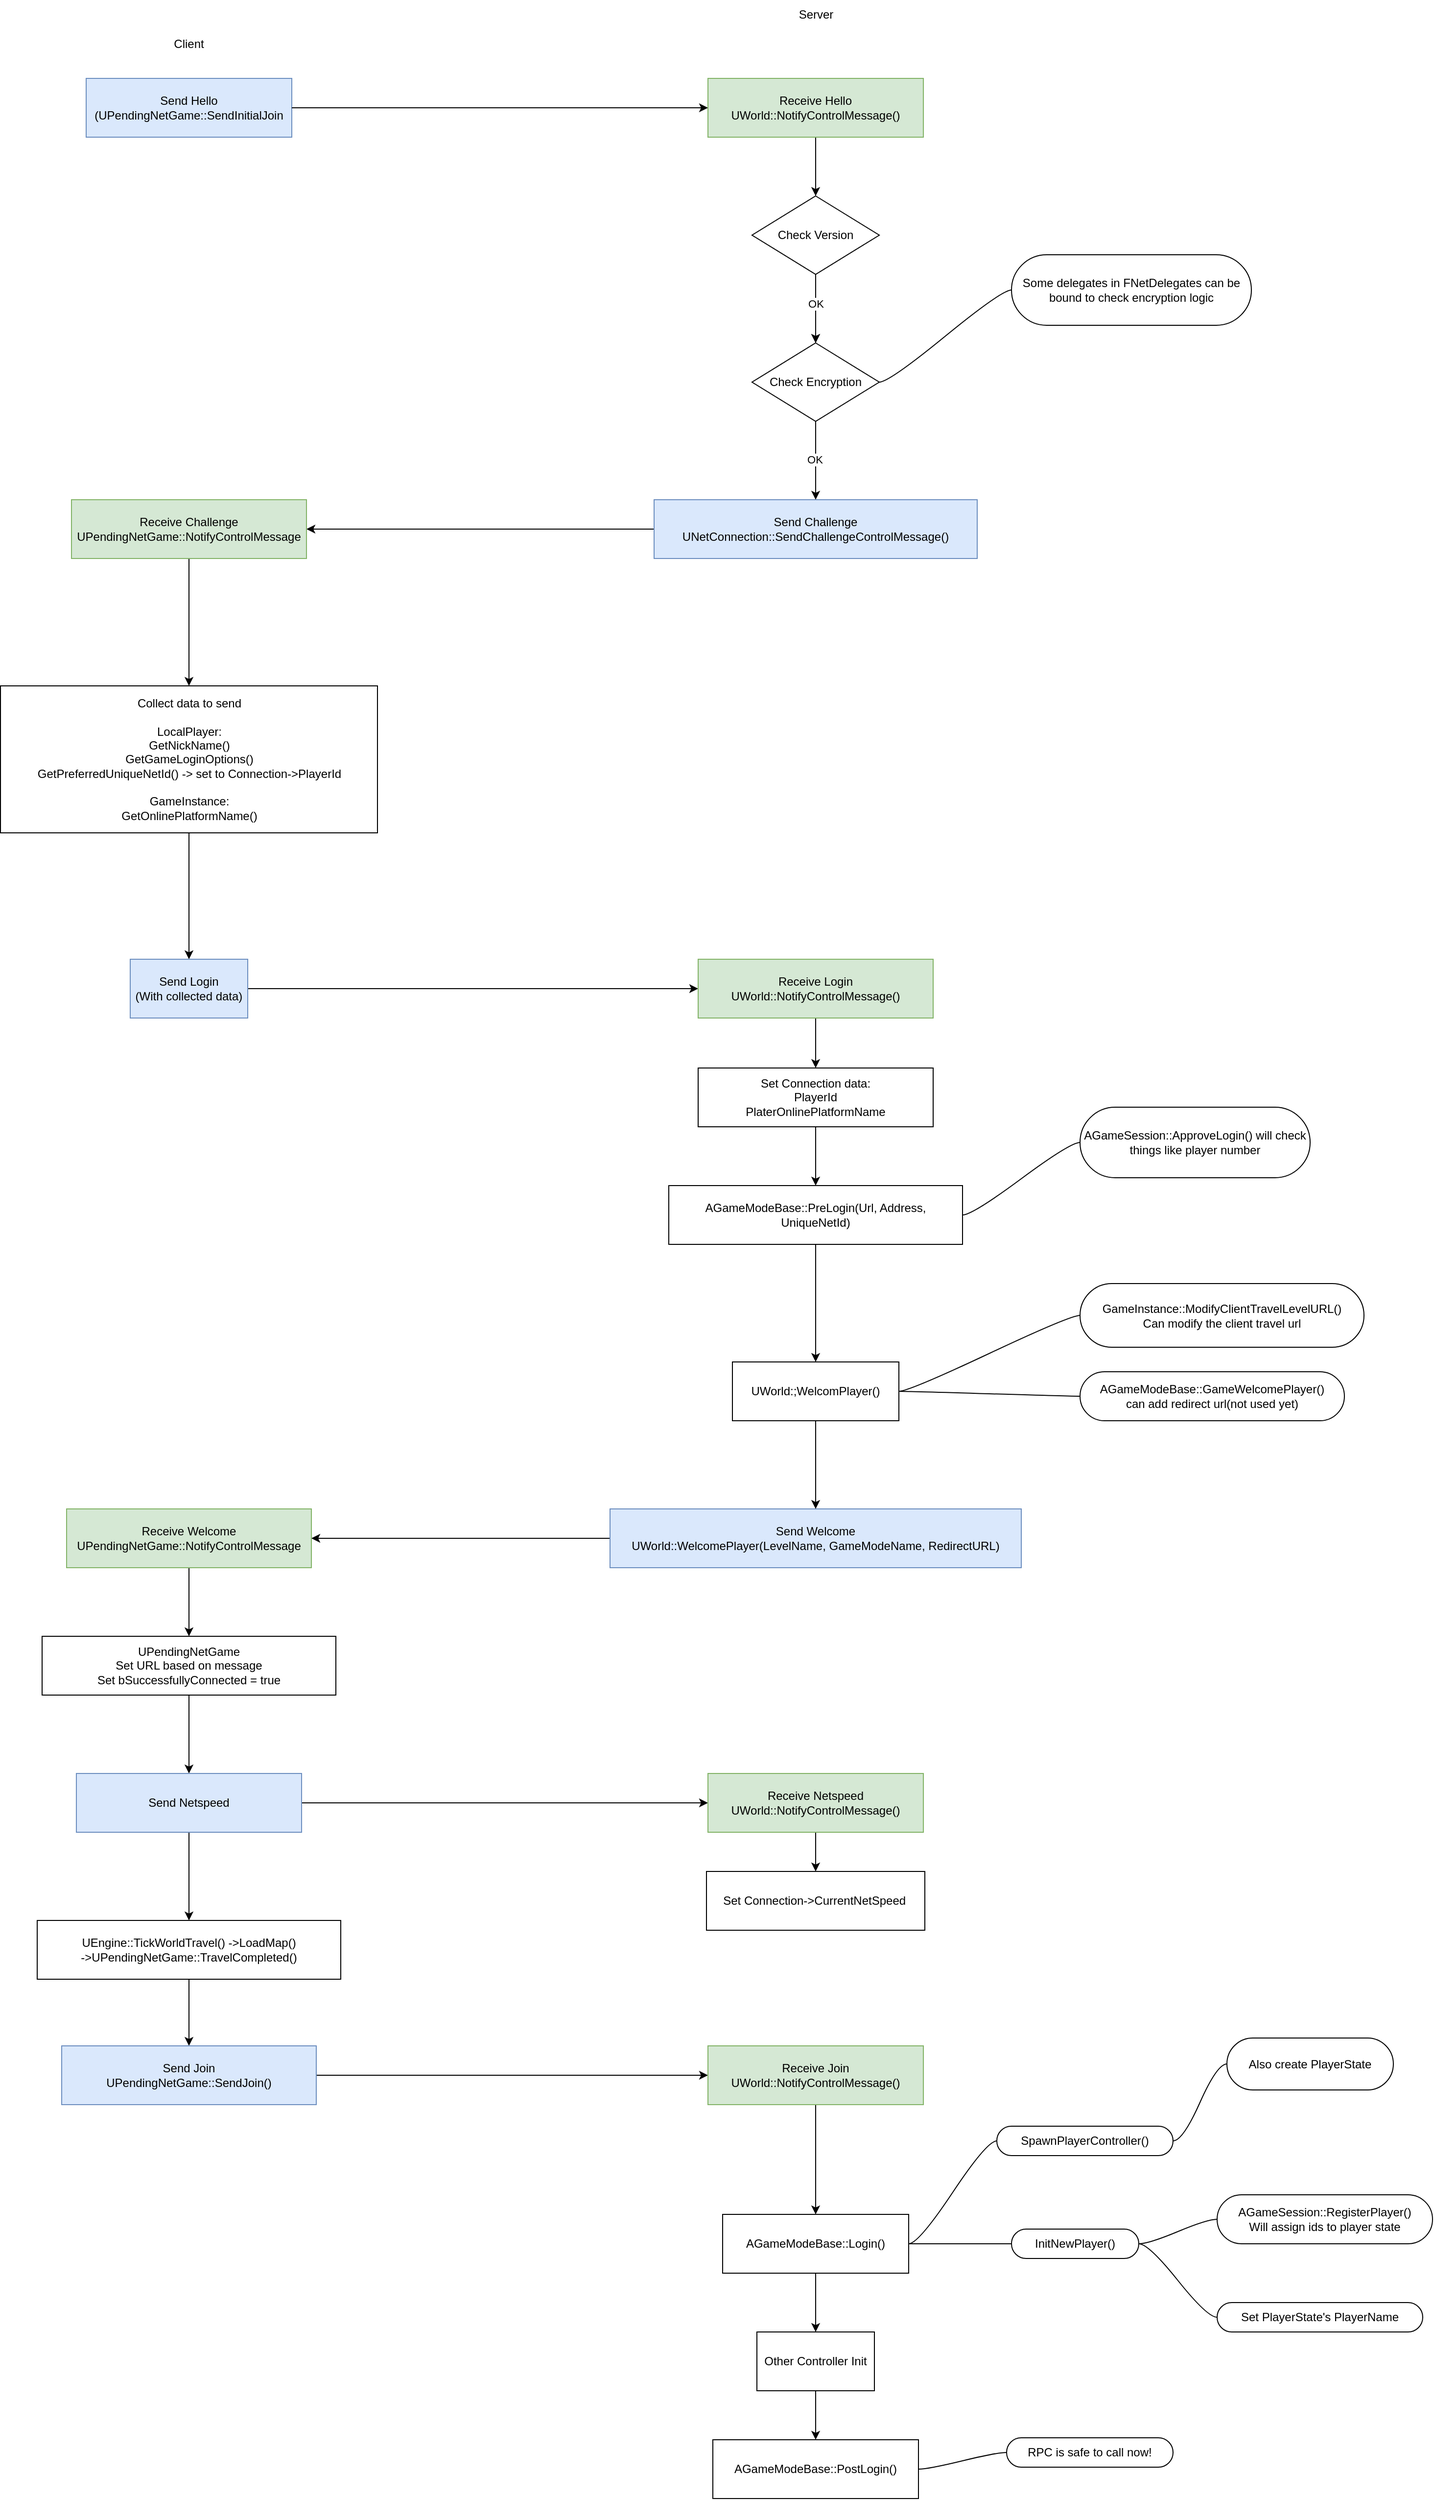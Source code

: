 <mxfile version="22.1.5" type="github">
  <diagram name="第 1 页" id="45hWRI977p0iXt-T-7tm">
    <mxGraphModel dx="2757" dy="1066" grid="1" gridSize="10" guides="1" tooltips="1" connect="1" arrows="1" fold="1" page="1" pageScale="1" pageWidth="827" pageHeight="1169" math="0" shadow="0">
      <root>
        <mxCell id="0" />
        <mxCell id="1" parent="0" />
        <mxCell id="PgV0q_a90_hvE49-VI4S-1" value="Send Hello&lt;br&gt;(UPendingNetGame::SendInitialJoin" style="rounded=0;whiteSpace=wrap;html=1;fillColor=#dae8fc;strokeColor=#6c8ebf;" parent="1" vertex="1">
          <mxGeometry x="5" y="270" width="210" height="60" as="geometry" />
        </mxCell>
        <mxCell id="PgV0q_a90_hvE49-VI4S-8" style="edgeStyle=orthogonalEdgeStyle;rounded=0;orthogonalLoop=1;jettySize=auto;html=1;entryX=0.5;entryY=0;entryDx=0;entryDy=0;" parent="1" source="PgV0q_a90_hvE49-VI4S-2" target="PgV0q_a90_hvE49-VI4S-7" edge="1">
          <mxGeometry relative="1" as="geometry" />
        </mxCell>
        <mxCell id="PgV0q_a90_hvE49-VI4S-2" value="Receive Hello&lt;br&gt;UWorld::NotifyControlMessage()" style="rounded=0;whiteSpace=wrap;html=1;fillColor=#d5e8d4;strokeColor=#82b366;" parent="1" vertex="1">
          <mxGeometry x="640" y="270" width="220" height="60" as="geometry" />
        </mxCell>
        <mxCell id="PgV0q_a90_hvE49-VI4S-3" value="Client&lt;br&gt;" style="text;html=1;strokeColor=none;fillColor=none;align=center;verticalAlign=middle;whiteSpace=wrap;rounded=0;" parent="1" vertex="1">
          <mxGeometry x="80" y="220" width="60" height="30" as="geometry" />
        </mxCell>
        <mxCell id="PgV0q_a90_hvE49-VI4S-4" value="Server&lt;br&gt;" style="text;html=1;align=center;verticalAlign=middle;resizable=0;points=[];autosize=1;strokeColor=none;fillColor=none;" parent="1" vertex="1">
          <mxGeometry x="720" y="190" width="60" height="30" as="geometry" />
        </mxCell>
        <mxCell id="PgV0q_a90_hvE49-VI4S-5" value="" style="endArrow=classic;html=1;rounded=0;entryX=0;entryY=0.5;entryDx=0;entryDy=0;exitX=1;exitY=0.5;exitDx=0;exitDy=0;" parent="1" source="PgV0q_a90_hvE49-VI4S-1" target="PgV0q_a90_hvE49-VI4S-2" edge="1">
          <mxGeometry width="50" height="50" relative="1" as="geometry">
            <mxPoint x="260" y="300" as="sourcePoint" />
            <mxPoint x="330" y="280" as="targetPoint" />
          </mxGeometry>
        </mxCell>
        <mxCell id="PgV0q_a90_hvE49-VI4S-26" style="edgeStyle=orthogonalEdgeStyle;rounded=0;orthogonalLoop=1;jettySize=auto;html=1;entryX=1;entryY=0.5;entryDx=0;entryDy=0;" parent="1" source="PgV0q_a90_hvE49-VI4S-6" target="PgV0q_a90_hvE49-VI4S-27" edge="1">
          <mxGeometry relative="1" as="geometry">
            <mxPoint x="200" y="730" as="targetPoint" />
          </mxGeometry>
        </mxCell>
        <mxCell id="PgV0q_a90_hvE49-VI4S-6" value="Send Challenge&lt;br&gt;UNetConnection::SendChallengeControlMessage()" style="rounded=0;whiteSpace=wrap;html=1;fillColor=#dae8fc;strokeColor=#6c8ebf;" parent="1" vertex="1">
          <mxGeometry x="585" y="700" width="330" height="60" as="geometry" />
        </mxCell>
        <mxCell id="PgV0q_a90_hvE49-VI4S-9" style="edgeStyle=orthogonalEdgeStyle;rounded=0;orthogonalLoop=1;jettySize=auto;html=1;entryX=0.5;entryY=0;entryDx=0;entryDy=0;" parent="1" source="PgV0q_a90_hvE49-VI4S-14" target="PgV0q_a90_hvE49-VI4S-6" edge="1">
          <mxGeometry relative="1" as="geometry" />
        </mxCell>
        <mxCell id="PgV0q_a90_hvE49-VI4S-19" value="OK" style="edgeLabel;html=1;align=center;verticalAlign=middle;resizable=0;points=[];" parent="PgV0q_a90_hvE49-VI4S-9" vertex="1" connectable="0">
          <mxGeometry x="-0.029" y="-1" relative="1" as="geometry">
            <mxPoint as="offset" />
          </mxGeometry>
        </mxCell>
        <mxCell id="PgV0q_a90_hvE49-VI4S-16" style="edgeStyle=orthogonalEdgeStyle;rounded=0;orthogonalLoop=1;jettySize=auto;html=1;entryX=0.5;entryY=0;entryDx=0;entryDy=0;" parent="1" source="PgV0q_a90_hvE49-VI4S-7" target="PgV0q_a90_hvE49-VI4S-14" edge="1">
          <mxGeometry relative="1" as="geometry" />
        </mxCell>
        <mxCell id="PgV0q_a90_hvE49-VI4S-7" value="Check Version" style="rhombus;whiteSpace=wrap;html=1;" parent="1" vertex="1">
          <mxGeometry x="685" y="390" width="130" height="80" as="geometry" />
        </mxCell>
        <mxCell id="PgV0q_a90_hvE49-VI4S-15" value="" style="edgeStyle=orthogonalEdgeStyle;rounded=0;orthogonalLoop=1;jettySize=auto;html=1;entryX=0.5;entryY=0;entryDx=0;entryDy=0;" parent="1" source="PgV0q_a90_hvE49-VI4S-7" target="PgV0q_a90_hvE49-VI4S-14" edge="1">
          <mxGeometry relative="1" as="geometry">
            <mxPoint x="750" y="470" as="sourcePoint" />
            <mxPoint x="750" y="690" as="targetPoint" />
          </mxGeometry>
        </mxCell>
        <mxCell id="PgV0q_a90_hvE49-VI4S-18" value="OK" style="edgeLabel;html=1;align=center;verticalAlign=middle;resizable=0;points=[];" parent="PgV0q_a90_hvE49-VI4S-15" vertex="1" connectable="0">
          <mxGeometry x="0.229" y="1" relative="1" as="geometry">
            <mxPoint x="-1" y="-13" as="offset" />
          </mxGeometry>
        </mxCell>
        <mxCell id="PgV0q_a90_hvE49-VI4S-14" value="Check Encryption" style="rhombus;whiteSpace=wrap;html=1;" parent="1" vertex="1">
          <mxGeometry x="685" y="540" width="130" height="80" as="geometry" />
        </mxCell>
        <mxCell id="PgV0q_a90_hvE49-VI4S-28" style="edgeStyle=orthogonalEdgeStyle;rounded=0;orthogonalLoop=1;jettySize=auto;html=1;entryX=0.5;entryY=0;entryDx=0;entryDy=0;" parent="1" source="PgV0q_a90_hvE49-VI4S-27" target="PgV0q_a90_hvE49-VI4S-29" edge="1">
          <mxGeometry relative="1" as="geometry">
            <mxPoint x="110" y="930" as="targetPoint" />
          </mxGeometry>
        </mxCell>
        <mxCell id="PgV0q_a90_hvE49-VI4S-27" value="Receive Challenge&lt;br&gt;UPendingNetGame::NotifyControlMessage" style="rounded=0;whiteSpace=wrap;html=1;fillColor=#d5e8d4;strokeColor=#82b366;" parent="1" vertex="1">
          <mxGeometry x="-10" y="700" width="240" height="60" as="geometry" />
        </mxCell>
        <mxCell id="PgV0q_a90_hvE49-VI4S-30" style="edgeStyle=orthogonalEdgeStyle;rounded=0;orthogonalLoop=1;jettySize=auto;html=1;entryX=0.5;entryY=0;entryDx=0;entryDy=0;" parent="1" source="PgV0q_a90_hvE49-VI4S-29" target="PgV0q_a90_hvE49-VI4S-31" edge="1">
          <mxGeometry relative="1" as="geometry">
            <mxPoint x="110" y="1190" as="targetPoint" />
          </mxGeometry>
        </mxCell>
        <mxCell id="PgV0q_a90_hvE49-VI4S-29" value="Collect data to send&lt;br&gt;&lt;br&gt;LocalPlayer:&lt;br&gt;GetNickName()&lt;br&gt;GetGameLoginOptions()&lt;br&gt;GetPreferredUniqueNetId() -&amp;gt; set to Connection-&amp;gt;PlayerId&lt;br&gt;&lt;br&gt;GameInstance:&lt;br&gt;GetOnlinePlatformName()" style="rounded=0;whiteSpace=wrap;html=1;" parent="1" vertex="1">
          <mxGeometry x="-82.5" y="890" width="385" height="150" as="geometry" />
        </mxCell>
        <mxCell id="PgV0q_a90_hvE49-VI4S-32" style="edgeStyle=orthogonalEdgeStyle;rounded=0;orthogonalLoop=1;jettySize=auto;html=1;entryX=0;entryY=0.5;entryDx=0;entryDy=0;" parent="1" source="PgV0q_a90_hvE49-VI4S-31" target="PgV0q_a90_hvE49-VI4S-33" edge="1">
          <mxGeometry relative="1" as="geometry">
            <mxPoint x="650" y="1199" as="targetPoint" />
          </mxGeometry>
        </mxCell>
        <mxCell id="PgV0q_a90_hvE49-VI4S-31" value="Send Login&lt;br&gt;(With collected data)" style="rounded=0;whiteSpace=wrap;html=1;fillColor=#dae8fc;strokeColor=#6c8ebf;" parent="1" vertex="1">
          <mxGeometry x="50" y="1169" width="120" height="60" as="geometry" />
        </mxCell>
        <mxCell id="PgV0q_a90_hvE49-VI4S-34" style="edgeStyle=orthogonalEdgeStyle;rounded=0;orthogonalLoop=1;jettySize=auto;html=1;entryX=0.5;entryY=0;entryDx=0;entryDy=0;" parent="1" source="PgV0q_a90_hvE49-VI4S-33" target="PgV0q_a90_hvE49-VI4S-35" edge="1">
          <mxGeometry relative="1" as="geometry">
            <mxPoint x="750" y="1320" as="targetPoint" />
          </mxGeometry>
        </mxCell>
        <mxCell id="PgV0q_a90_hvE49-VI4S-33" value="Receive Login&lt;br&gt;UWorld::NotifyControlMessage()" style="whiteSpace=wrap;html=1;fillColor=#d5e8d4;strokeColor=#82b366;" parent="1" vertex="1">
          <mxGeometry x="630" y="1169" width="240" height="60" as="geometry" />
        </mxCell>
        <mxCell id="PgV0q_a90_hvE49-VI4S-38" style="edgeStyle=orthogonalEdgeStyle;rounded=0;orthogonalLoop=1;jettySize=auto;html=1;entryX=0.5;entryY=0;entryDx=0;entryDy=0;" parent="1" source="PgV0q_a90_hvE49-VI4S-35" target="PgV0q_a90_hvE49-VI4S-37" edge="1">
          <mxGeometry relative="1" as="geometry" />
        </mxCell>
        <mxCell id="PgV0q_a90_hvE49-VI4S-35" value="Set Connection data:&lt;br&gt;PlayerId&lt;br&gt;PlaterOnlinePlatformName&lt;br&gt;" style="whiteSpace=wrap;html=1;" parent="1" vertex="1">
          <mxGeometry x="630" y="1280" width="240" height="60" as="geometry" />
        </mxCell>
        <mxCell id="TGgTCEU2_xpwJaXPCkcR-29" style="edgeStyle=orthogonalEdgeStyle;rounded=0;orthogonalLoop=1;jettySize=auto;html=1;entryX=0.5;entryY=0;entryDx=0;entryDy=0;" edge="1" parent="1" source="PgV0q_a90_hvE49-VI4S-37" target="TGgTCEU2_xpwJaXPCkcR-27">
          <mxGeometry relative="1" as="geometry" />
        </mxCell>
        <mxCell id="PgV0q_a90_hvE49-VI4S-37" value="AGameModeBase::PreLogin(Url, Address, UniqueNetId)" style="whiteSpace=wrap;html=1;" parent="1" vertex="1">
          <mxGeometry x="600" y="1400" width="300" height="60" as="geometry" />
        </mxCell>
        <mxCell id="PgV0q_a90_hvE49-VI4S-45" style="edgeStyle=orthogonalEdgeStyle;rounded=0;orthogonalLoop=1;jettySize=auto;html=1;entryX=1;entryY=0.5;entryDx=0;entryDy=0;" parent="1" source="PgV0q_a90_hvE49-VI4S-40" target="PgV0q_a90_hvE49-VI4S-46" edge="1">
          <mxGeometry relative="1" as="geometry">
            <mxPoint x="220" y="1760" as="targetPoint" />
          </mxGeometry>
        </mxCell>
        <mxCell id="PgV0q_a90_hvE49-VI4S-40" value="Send Welcome&lt;br&gt;UWorld::WelcomePlayer(LevelName, GameModeName, RedirectURL)" style="whiteSpace=wrap;html=1;fillColor=#dae8fc;strokeColor=#6c8ebf;" parent="1" vertex="1">
          <mxGeometry x="540" y="1730" width="420" height="60" as="geometry" />
        </mxCell>
        <mxCell id="PgV0q_a90_hvE49-VI4S-47" style="edgeStyle=orthogonalEdgeStyle;rounded=0;orthogonalLoop=1;jettySize=auto;html=1;entryX=0.5;entryY=0;entryDx=0;entryDy=0;" parent="1" source="PgV0q_a90_hvE49-VI4S-46" target="PgV0q_a90_hvE49-VI4S-48" edge="1">
          <mxGeometry relative="1" as="geometry">
            <mxPoint x="120" y="1880" as="targetPoint" />
          </mxGeometry>
        </mxCell>
        <mxCell id="PgV0q_a90_hvE49-VI4S-46" value="Receive Welcome&lt;br&gt;UPendingNetGame::NotifyControlMessage" style="whiteSpace=wrap;html=1;fillColor=#d5e8d4;strokeColor=#82b366;" parent="1" vertex="1">
          <mxGeometry x="-15" y="1730" width="250" height="60" as="geometry" />
        </mxCell>
        <mxCell id="PgV0q_a90_hvE49-VI4S-49" style="edgeStyle=orthogonalEdgeStyle;rounded=0;orthogonalLoop=1;jettySize=auto;html=1;entryX=0.5;entryY=0;entryDx=0;entryDy=0;" parent="1" source="PgV0q_a90_hvE49-VI4S-48" target="PgV0q_a90_hvE49-VI4S-51" edge="1">
          <mxGeometry relative="1" as="geometry">
            <mxPoint x="110" y="1980" as="targetPoint" />
          </mxGeometry>
        </mxCell>
        <mxCell id="PgV0q_a90_hvE49-VI4S-48" value="UPendingNetGame&lt;br&gt;Set URL based on message&lt;br&gt;Set&amp;nbsp;bSuccessfullyConnected = true" style="whiteSpace=wrap;html=1;" parent="1" vertex="1">
          <mxGeometry x="-40" y="1860" width="300" height="60" as="geometry" />
        </mxCell>
        <mxCell id="PgV0q_a90_hvE49-VI4S-53" style="edgeStyle=orthogonalEdgeStyle;rounded=0;orthogonalLoop=1;jettySize=auto;html=1;entryX=0.5;entryY=0;entryDx=0;entryDy=0;" parent="1" source="PgV0q_a90_hvE49-VI4S-50" target="PgV0q_a90_hvE49-VI4S-54" edge="1">
          <mxGeometry relative="1" as="geometry">
            <mxPoint x="110" y="2290" as="targetPoint" />
          </mxGeometry>
        </mxCell>
        <mxCell id="PgV0q_a90_hvE49-VI4S-50" value="UEngine::TickWorldTravel() -&amp;gt;LoadMap()&lt;br&gt;-&amp;gt;UPendingNetGame::TravelCompleted()" style="whiteSpace=wrap;html=1;" parent="1" vertex="1">
          <mxGeometry x="-45" y="2150" width="310" height="60" as="geometry" />
        </mxCell>
        <mxCell id="PgV0q_a90_hvE49-VI4S-52" style="edgeStyle=orthogonalEdgeStyle;rounded=0;orthogonalLoop=1;jettySize=auto;html=1;entryX=0.5;entryY=0;entryDx=0;entryDy=0;" parent="1" source="PgV0q_a90_hvE49-VI4S-51" target="PgV0q_a90_hvE49-VI4S-50" edge="1">
          <mxGeometry relative="1" as="geometry" />
        </mxCell>
        <mxCell id="PgV0q_a90_hvE49-VI4S-55" style="edgeStyle=orthogonalEdgeStyle;rounded=0;orthogonalLoop=1;jettySize=auto;html=1;entryX=0;entryY=0.5;entryDx=0;entryDy=0;" parent="1" source="PgV0q_a90_hvE49-VI4S-51" target="PgV0q_a90_hvE49-VI4S-56" edge="1">
          <mxGeometry relative="1" as="geometry">
            <mxPoint x="560" y="2030" as="targetPoint" />
          </mxGeometry>
        </mxCell>
        <mxCell id="PgV0q_a90_hvE49-VI4S-51" value="Send Netspeed" style="whiteSpace=wrap;html=1;fillColor=#dae8fc;strokeColor=#6c8ebf;" parent="1" vertex="1">
          <mxGeometry x="-5" y="2000" width="230" height="60" as="geometry" />
        </mxCell>
        <mxCell id="PgV0q_a90_hvE49-VI4S-61" style="edgeStyle=orthogonalEdgeStyle;rounded=0;orthogonalLoop=1;jettySize=auto;html=1;entryX=0;entryY=0.5;entryDx=0;entryDy=0;" parent="1" source="PgV0q_a90_hvE49-VI4S-54" target="PgV0q_a90_hvE49-VI4S-60" edge="1">
          <mxGeometry relative="1" as="geometry" />
        </mxCell>
        <mxCell id="PgV0q_a90_hvE49-VI4S-54" value="Send Join&lt;br&gt;UPendingNetGame::SendJoin()" style="whiteSpace=wrap;html=1;fillColor=#dae8fc;strokeColor=#6c8ebf;" parent="1" vertex="1">
          <mxGeometry x="-20" y="2278" width="260" height="60" as="geometry" />
        </mxCell>
        <mxCell id="PgV0q_a90_hvE49-VI4S-57" style="edgeStyle=orthogonalEdgeStyle;rounded=0;orthogonalLoop=1;jettySize=auto;html=1;entryX=0.5;entryY=0;entryDx=0;entryDy=0;" parent="1" source="PgV0q_a90_hvE49-VI4S-56" target="PgV0q_a90_hvE49-VI4S-58" edge="1">
          <mxGeometry relative="1" as="geometry">
            <mxPoint x="750" y="2100" as="targetPoint" />
          </mxGeometry>
        </mxCell>
        <mxCell id="PgV0q_a90_hvE49-VI4S-56" value="Receive Netspeed&lt;br&gt;UWorld::NotifyControlMessage()" style="whiteSpace=wrap;html=1;fillColor=#d5e8d4;strokeColor=#82b366;" parent="1" vertex="1">
          <mxGeometry x="640" y="2000" width="220" height="60" as="geometry" />
        </mxCell>
        <mxCell id="PgV0q_a90_hvE49-VI4S-58" value="Set&amp;nbsp;Connection-&amp;gt;CurrentNetSpeed&amp;nbsp;" style="whiteSpace=wrap;html=1;" parent="1" vertex="1">
          <mxGeometry x="638.5" y="2100" width="223" height="60" as="geometry" />
        </mxCell>
        <mxCell id="TGgTCEU2_xpwJaXPCkcR-1" style="edgeStyle=orthogonalEdgeStyle;rounded=0;orthogonalLoop=1;jettySize=auto;html=1;entryX=0.5;entryY=0;entryDx=0;entryDy=0;" edge="1" parent="1" source="PgV0q_a90_hvE49-VI4S-60" target="TGgTCEU2_xpwJaXPCkcR-2">
          <mxGeometry relative="1" as="geometry">
            <mxPoint x="750" y="2420" as="targetPoint" />
          </mxGeometry>
        </mxCell>
        <mxCell id="PgV0q_a90_hvE49-VI4S-60" value="Receive Join&lt;br&gt;UWorld::NotifyControlMessage()" style="whiteSpace=wrap;html=1;fillColor=#d5e8d4;strokeColor=#82b366;" parent="1" vertex="1">
          <mxGeometry x="640" y="2278" width="220" height="60" as="geometry" />
        </mxCell>
        <mxCell id="TGgTCEU2_xpwJaXPCkcR-19" style="edgeStyle=orthogonalEdgeStyle;rounded=0;orthogonalLoop=1;jettySize=auto;html=1;entryX=0.5;entryY=0;entryDx=0;entryDy=0;" edge="1" parent="1" source="TGgTCEU2_xpwJaXPCkcR-2" target="TGgTCEU2_xpwJaXPCkcR-20">
          <mxGeometry relative="1" as="geometry">
            <mxPoint x="750" y="2560" as="targetPoint" />
          </mxGeometry>
        </mxCell>
        <mxCell id="TGgTCEU2_xpwJaXPCkcR-2" value="AGameModeBase::Login()" style="whiteSpace=wrap;html=1;" vertex="1" parent="1">
          <mxGeometry x="655" y="2450" width="190" height="60" as="geometry" />
        </mxCell>
        <mxCell id="TGgTCEU2_xpwJaXPCkcR-3" value="SpawnPlayerController()" style="whiteSpace=wrap;html=1;rounded=1;arcSize=50;align=center;verticalAlign=middle;strokeWidth=1;autosize=1;spacing=4;treeFolding=1;treeMoving=1;newEdgeStyle={&quot;edgeStyle&quot;:&quot;entityRelationEdgeStyle&quot;,&quot;startArrow&quot;:&quot;none&quot;,&quot;endArrow&quot;:&quot;none&quot;,&quot;segment&quot;:10,&quot;curved&quot;:1,&quot;sourcePerimeterSpacing&quot;:0,&quot;targetPerimeterSpacing&quot;:0};" vertex="1" parent="1">
          <mxGeometry x="935" y="2360" width="180" height="30" as="geometry" />
        </mxCell>
        <mxCell id="TGgTCEU2_xpwJaXPCkcR-4" value="" style="edgeStyle=entityRelationEdgeStyle;startArrow=none;endArrow=none;segment=10;curved=1;sourcePerimeterSpacing=0;targetPerimeterSpacing=0;rounded=0;exitX=1;exitY=0.5;exitDx=0;exitDy=0;" edge="1" target="TGgTCEU2_xpwJaXPCkcR-3" parent="1" source="TGgTCEU2_xpwJaXPCkcR-2">
          <mxGeometry relative="1" as="geometry">
            <mxPoint x="940" y="2490" as="sourcePoint" />
            <Array as="points">
              <mxPoint x="880" y="2480" />
            </Array>
          </mxGeometry>
        </mxCell>
        <mxCell id="TGgTCEU2_xpwJaXPCkcR-6" value="Some delegates in FNetDelegates can be bound to check encryption logic" style="whiteSpace=wrap;html=1;rounded=1;arcSize=50;align=center;verticalAlign=middle;strokeWidth=1;autosize=1;spacing=4;treeFolding=1;treeMoving=1;newEdgeStyle={&quot;edgeStyle&quot;:&quot;entityRelationEdgeStyle&quot;,&quot;startArrow&quot;:&quot;none&quot;,&quot;endArrow&quot;:&quot;none&quot;,&quot;segment&quot;:10,&quot;curved&quot;:1,&quot;sourcePerimeterSpacing&quot;:0,&quot;targetPerimeterSpacing&quot;:0};" vertex="1" parent="1">
          <mxGeometry x="950" y="450" width="245" height="72" as="geometry" />
        </mxCell>
        <mxCell id="TGgTCEU2_xpwJaXPCkcR-7" value="" style="edgeStyle=entityRelationEdgeStyle;startArrow=none;endArrow=none;segment=10;curved=1;sourcePerimeterSpacing=0;targetPerimeterSpacing=0;rounded=0;exitX=1;exitY=0.5;exitDx=0;exitDy=0;" edge="1" target="TGgTCEU2_xpwJaXPCkcR-6" parent="1" source="PgV0q_a90_hvE49-VI4S-14">
          <mxGeometry relative="1" as="geometry">
            <mxPoint x="1020" y="484" as="sourcePoint" />
          </mxGeometry>
        </mxCell>
        <mxCell id="TGgTCEU2_xpwJaXPCkcR-8" value="InitNewPlayer()" style="whiteSpace=wrap;html=1;rounded=1;arcSize=50;align=center;verticalAlign=middle;strokeWidth=1;autosize=1;spacing=4;treeFolding=1;treeMoving=1;newEdgeStyle={&quot;edgeStyle&quot;:&quot;entityRelationEdgeStyle&quot;,&quot;startArrow&quot;:&quot;none&quot;,&quot;endArrow&quot;:&quot;none&quot;,&quot;segment&quot;:10,&quot;curved&quot;:1,&quot;sourcePerimeterSpacing&quot;:0,&quot;targetPerimeterSpacing&quot;:0};" vertex="1" parent="1">
          <mxGeometry x="950" y="2465" width="130" height="30" as="geometry" />
        </mxCell>
        <mxCell id="TGgTCEU2_xpwJaXPCkcR-9" value="" style="edgeStyle=entityRelationEdgeStyle;startArrow=none;endArrow=none;segment=10;curved=1;sourcePerimeterSpacing=0;targetPerimeterSpacing=0;rounded=0;exitX=1;exitY=0.5;exitDx=0;exitDy=0;" edge="1" target="TGgTCEU2_xpwJaXPCkcR-8" parent="1" source="TGgTCEU2_xpwJaXPCkcR-2">
          <mxGeometry relative="1" as="geometry">
            <mxPoint x="980" y="2480" as="sourcePoint" />
          </mxGeometry>
        </mxCell>
        <mxCell id="TGgTCEU2_xpwJaXPCkcR-10" value="AGameSession::RegisterPlayer()&lt;br&gt;Will assign ids to player state" style="whiteSpace=wrap;html=1;rounded=1;arcSize=50;align=center;verticalAlign=middle;strokeWidth=1;autosize=1;spacing=4;treeFolding=1;treeMoving=1;newEdgeStyle={&quot;edgeStyle&quot;:&quot;entityRelationEdgeStyle&quot;,&quot;startArrow&quot;:&quot;none&quot;,&quot;endArrow&quot;:&quot;none&quot;,&quot;segment&quot;:10,&quot;curved&quot;:1,&quot;sourcePerimeterSpacing&quot;:0,&quot;targetPerimeterSpacing&quot;:0};" vertex="1" parent="1">
          <mxGeometry x="1160" y="2430" width="220" height="50" as="geometry" />
        </mxCell>
        <mxCell id="TGgTCEU2_xpwJaXPCkcR-11" value="" style="edgeStyle=entityRelationEdgeStyle;startArrow=none;endArrow=none;segment=10;curved=1;sourcePerimeterSpacing=0;targetPerimeterSpacing=0;rounded=0;exitX=1;exitY=0.5;exitDx=0;exitDy=0;" edge="1" target="TGgTCEU2_xpwJaXPCkcR-10" parent="1" source="TGgTCEU2_xpwJaXPCkcR-8">
          <mxGeometry relative="1" as="geometry">
            <mxPoint x="1155" y="2464" as="sourcePoint" />
          </mxGeometry>
        </mxCell>
        <mxCell id="TGgTCEU2_xpwJaXPCkcR-13" value="Also create PlayerState" style="whiteSpace=wrap;html=1;rounded=1;arcSize=50;align=center;verticalAlign=middle;strokeWidth=1;autosize=1;spacing=4;treeFolding=1;treeMoving=1;newEdgeStyle={&quot;edgeStyle&quot;:&quot;entityRelationEdgeStyle&quot;,&quot;startArrow&quot;:&quot;none&quot;,&quot;endArrow&quot;:&quot;none&quot;,&quot;segment&quot;:10,&quot;curved&quot;:1,&quot;sourcePerimeterSpacing&quot;:0,&quot;targetPerimeterSpacing&quot;:0};" vertex="1" parent="1">
          <mxGeometry x="1170" y="2270" width="170" height="53" as="geometry" />
        </mxCell>
        <mxCell id="TGgTCEU2_xpwJaXPCkcR-14" value="" style="edgeStyle=entityRelationEdgeStyle;startArrow=none;endArrow=none;segment=10;curved=1;sourcePerimeterSpacing=0;targetPerimeterSpacing=0;rounded=0;exitX=1;exitY=0.5;exitDx=0;exitDy=0;" edge="1" target="TGgTCEU2_xpwJaXPCkcR-13" parent="1" source="TGgTCEU2_xpwJaXPCkcR-3">
          <mxGeometry relative="1" as="geometry">
            <mxPoint x="1165" y="2335" as="sourcePoint" />
            <Array as="points">
              <mxPoint x="1120" y="2380" />
            </Array>
          </mxGeometry>
        </mxCell>
        <mxCell id="TGgTCEU2_xpwJaXPCkcR-15" value="Set PlayerState&#39;s PlayerName" style="whiteSpace=wrap;html=1;rounded=1;arcSize=50;align=center;verticalAlign=middle;strokeWidth=1;autosize=1;spacing=4;treeFolding=1;treeMoving=1;newEdgeStyle={&quot;edgeStyle&quot;:&quot;entityRelationEdgeStyle&quot;,&quot;startArrow&quot;:&quot;none&quot;,&quot;endArrow&quot;:&quot;none&quot;,&quot;segment&quot;:10,&quot;curved&quot;:1,&quot;sourcePerimeterSpacing&quot;:0,&quot;targetPerimeterSpacing&quot;:0};" vertex="1" parent="1">
          <mxGeometry x="1160" y="2540" width="210" height="30" as="geometry" />
        </mxCell>
        <mxCell id="TGgTCEU2_xpwJaXPCkcR-16" value="" style="edgeStyle=entityRelationEdgeStyle;startArrow=none;endArrow=none;segment=10;curved=1;sourcePerimeterSpacing=0;targetPerimeterSpacing=0;rounded=0;exitX=1;exitY=0.5;exitDx=0;exitDy=0;" edge="1" target="TGgTCEU2_xpwJaXPCkcR-15" parent="1" source="TGgTCEU2_xpwJaXPCkcR-8">
          <mxGeometry relative="1" as="geometry">
            <mxPoint x="1175" y="2570" as="sourcePoint" />
            <Array as="points">
              <mxPoint x="1090" y="2480" />
              <mxPoint x="1080" y="2480" />
            </Array>
          </mxGeometry>
        </mxCell>
        <mxCell id="TGgTCEU2_xpwJaXPCkcR-22" style="edgeStyle=orthogonalEdgeStyle;rounded=0;orthogonalLoop=1;jettySize=auto;html=1;entryX=0.5;entryY=0;entryDx=0;entryDy=0;" edge="1" parent="1" source="TGgTCEU2_xpwJaXPCkcR-20" target="TGgTCEU2_xpwJaXPCkcR-21">
          <mxGeometry relative="1" as="geometry" />
        </mxCell>
        <mxCell id="TGgTCEU2_xpwJaXPCkcR-20" value="Other Controller Init" style="whiteSpace=wrap;html=1;" vertex="1" parent="1">
          <mxGeometry x="690" y="2570" width="120" height="60" as="geometry" />
        </mxCell>
        <mxCell id="TGgTCEU2_xpwJaXPCkcR-21" value="AGameModeBase::PostLogin()" style="whiteSpace=wrap;html=1;" vertex="1" parent="1">
          <mxGeometry x="645" y="2680" width="210" height="60" as="geometry" />
        </mxCell>
        <mxCell id="TGgTCEU2_xpwJaXPCkcR-23" value="RPC is safe to call now!" style="whiteSpace=wrap;html=1;rounded=1;arcSize=50;align=center;verticalAlign=middle;strokeWidth=1;autosize=1;spacing=4;treeFolding=1;treeMoving=1;newEdgeStyle={&quot;edgeStyle&quot;:&quot;entityRelationEdgeStyle&quot;,&quot;startArrow&quot;:&quot;none&quot;,&quot;endArrow&quot;:&quot;none&quot;,&quot;segment&quot;:10,&quot;curved&quot;:1,&quot;sourcePerimeterSpacing&quot;:0,&quot;targetPerimeterSpacing&quot;:0};" vertex="1" parent="1">
          <mxGeometry x="945" y="2678" width="170" height="30" as="geometry" />
        </mxCell>
        <mxCell id="TGgTCEU2_xpwJaXPCkcR-24" value="" style="edgeStyle=entityRelationEdgeStyle;startArrow=none;endArrow=none;segment=10;curved=1;sourcePerimeterSpacing=0;targetPerimeterSpacing=0;rounded=0;exitX=1;exitY=0.5;exitDx=0;exitDy=0;" edge="1" target="TGgTCEU2_xpwJaXPCkcR-23" parent="1" source="TGgTCEU2_xpwJaXPCkcR-21">
          <mxGeometry relative="1" as="geometry">
            <mxPoint x="950" y="2720" as="sourcePoint" />
          </mxGeometry>
        </mxCell>
        <mxCell id="TGgTCEU2_xpwJaXPCkcR-25" value="AGameSession::ApproveLogin() will check things like player number" style="whiteSpace=wrap;html=1;rounded=1;arcSize=50;align=center;verticalAlign=middle;strokeWidth=1;autosize=1;spacing=4;treeFolding=1;treeMoving=1;newEdgeStyle={&quot;edgeStyle&quot;:&quot;entityRelationEdgeStyle&quot;,&quot;startArrow&quot;:&quot;none&quot;,&quot;endArrow&quot;:&quot;none&quot;,&quot;segment&quot;:10,&quot;curved&quot;:1,&quot;sourcePerimeterSpacing&quot;:0,&quot;targetPerimeterSpacing&quot;:0};" vertex="1" parent="1">
          <mxGeometry x="1020" y="1320" width="235" height="72" as="geometry" />
        </mxCell>
        <mxCell id="TGgTCEU2_xpwJaXPCkcR-26" value="" style="edgeStyle=entityRelationEdgeStyle;startArrow=none;endArrow=none;segment=10;curved=1;sourcePerimeterSpacing=0;targetPerimeterSpacing=0;rounded=0;exitX=1;exitY=0.5;exitDx=0;exitDy=0;" edge="1" target="TGgTCEU2_xpwJaXPCkcR-25" parent="1" source="PgV0q_a90_hvE49-VI4S-37">
          <mxGeometry relative="1" as="geometry">
            <mxPoint x="1020" y="1390" as="sourcePoint" />
          </mxGeometry>
        </mxCell>
        <mxCell id="TGgTCEU2_xpwJaXPCkcR-30" style="edgeStyle=orthogonalEdgeStyle;rounded=0;orthogonalLoop=1;jettySize=auto;html=1;entryX=0.5;entryY=0;entryDx=0;entryDy=0;" edge="1" parent="1" source="TGgTCEU2_xpwJaXPCkcR-27" target="PgV0q_a90_hvE49-VI4S-40">
          <mxGeometry relative="1" as="geometry" />
        </mxCell>
        <mxCell id="TGgTCEU2_xpwJaXPCkcR-27" value="UWorld:;WelcomPlayer()" style="whiteSpace=wrap;html=1;" vertex="1" parent="1">
          <mxGeometry x="665" y="1580" width="170" height="60" as="geometry" />
        </mxCell>
        <mxCell id="TGgTCEU2_xpwJaXPCkcR-31" value="GameInstance::ModifyClientTravelLevelURL()&lt;br&gt;Can modify the client travel url" style="whiteSpace=wrap;html=1;rounded=1;arcSize=50;align=center;verticalAlign=middle;strokeWidth=1;autosize=1;spacing=4;treeFolding=1;treeMoving=1;newEdgeStyle={&quot;edgeStyle&quot;:&quot;entityRelationEdgeStyle&quot;,&quot;startArrow&quot;:&quot;none&quot;,&quot;endArrow&quot;:&quot;none&quot;,&quot;segment&quot;:10,&quot;curved&quot;:1,&quot;sourcePerimeterSpacing&quot;:0,&quot;targetPerimeterSpacing&quot;:0};" vertex="1" parent="1">
          <mxGeometry x="1020" y="1500" width="290" height="65" as="geometry" />
        </mxCell>
        <mxCell id="TGgTCEU2_xpwJaXPCkcR-32" value="" style="edgeStyle=entityRelationEdgeStyle;startArrow=none;endArrow=none;segment=10;curved=1;sourcePerimeterSpacing=0;targetPerimeterSpacing=0;rounded=0;exitX=1;exitY=0.5;exitDx=0;exitDy=0;" edge="1" target="TGgTCEU2_xpwJaXPCkcR-31" parent="1" source="TGgTCEU2_xpwJaXPCkcR-27">
          <mxGeometry relative="1" as="geometry">
            <mxPoint x="1230" y="1457" as="sourcePoint" />
            <Array as="points">
              <mxPoint x="1050" y="1530" />
            </Array>
          </mxGeometry>
        </mxCell>
        <mxCell id="TGgTCEU2_xpwJaXPCkcR-33" value="AGameModeBase::GameWelcomePlayer()&lt;br&gt;can add redirect url(not used yet)" style="whiteSpace=wrap;html=1;rounded=1;arcSize=50;align=center;verticalAlign=middle;strokeWidth=1;autosize=1;spacing=4;treeFolding=1;treeMoving=1;newEdgeStyle={&quot;edgeStyle&quot;:&quot;entityRelationEdgeStyle&quot;,&quot;startArrow&quot;:&quot;none&quot;,&quot;endArrow&quot;:&quot;none&quot;,&quot;segment&quot;:10,&quot;curved&quot;:1,&quot;sourcePerimeterSpacing&quot;:0,&quot;targetPerimeterSpacing&quot;:0};" vertex="1" parent="1">
          <mxGeometry x="1020" y="1590" width="270" height="50" as="geometry" />
        </mxCell>
        <mxCell id="TGgTCEU2_xpwJaXPCkcR-34" value="" style="edgeStyle=entityRelationEdgeStyle;startArrow=none;endArrow=none;segment=10;curved=1;sourcePerimeterSpacing=0;targetPerimeterSpacing=0;rounded=0;exitX=1;exitY=0.5;exitDx=0;exitDy=0;" edge="1" target="TGgTCEU2_xpwJaXPCkcR-33" parent="1" source="TGgTCEU2_xpwJaXPCkcR-27">
          <mxGeometry relative="1" as="geometry">
            <mxPoint x="1000" y="1630" as="sourcePoint" />
          </mxGeometry>
        </mxCell>
      </root>
    </mxGraphModel>
  </diagram>
</mxfile>
